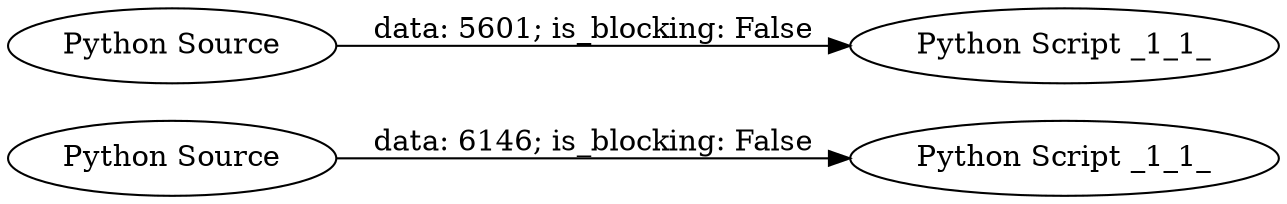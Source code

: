 digraph {
	"-2473056153730386094_3" [label="Python Source"]
	"-2473056153730386094_4" [label="Python Script _1_1_"]
	"-2473056153730386094_2" [label="Python Script _1_1_"]
	"-2473056153730386094_1" [label="Python Source"]
	"-2473056153730386094_3" -> "-2473056153730386094_4" [label="data: 6146; is_blocking: False"]
	"-2473056153730386094_1" -> "-2473056153730386094_2" [label="data: 5601; is_blocking: False"]
	rankdir=LR
}

